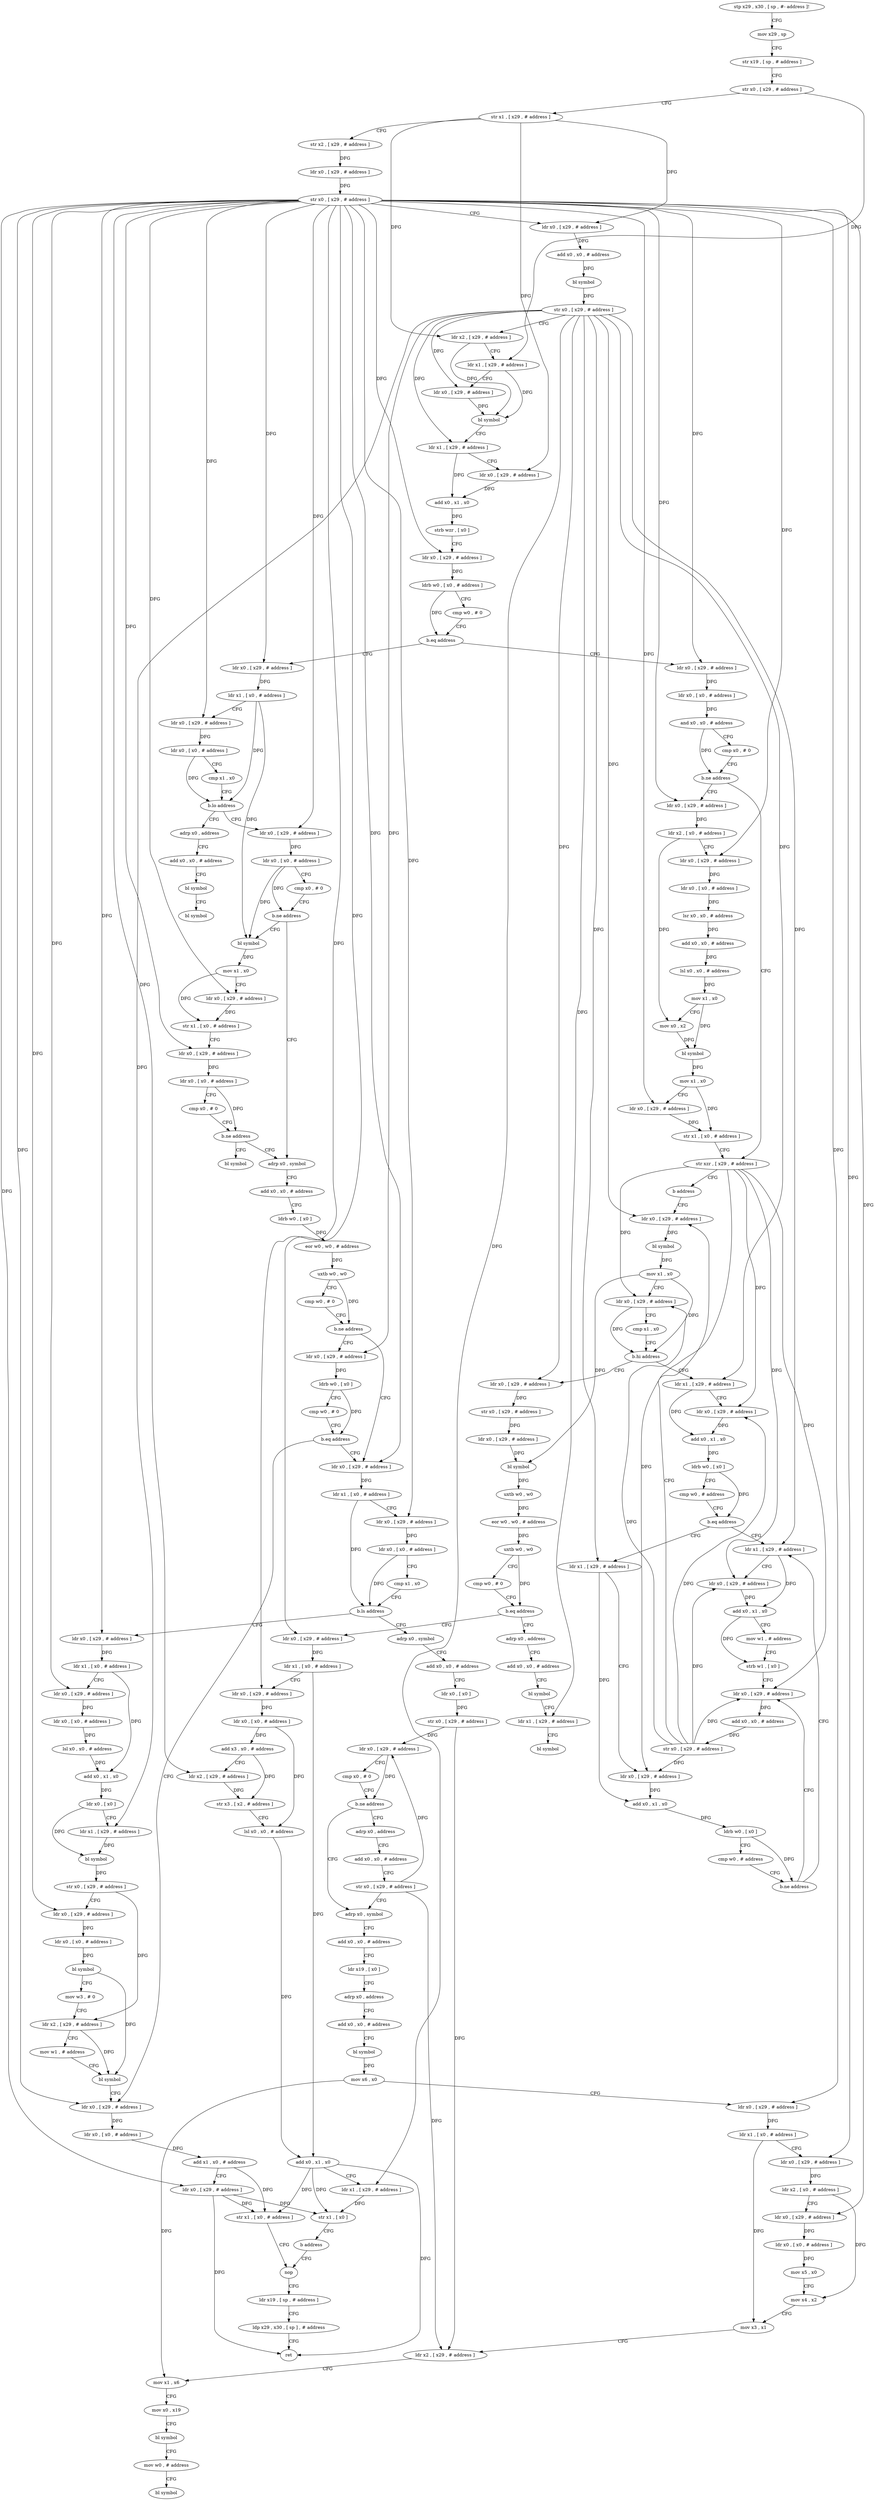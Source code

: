 digraph "func" {
"4219788" [label = "stp x29 , x30 , [ sp , #- address ]!" ]
"4219792" [label = "mov x29 , sp" ]
"4219796" [label = "str x19 , [ sp , # address ]" ]
"4219800" [label = "str x0 , [ x29 , # address ]" ]
"4219804" [label = "str x1 , [ x29 , # address ]" ]
"4219808" [label = "str x2 , [ x29 , # address ]" ]
"4219812" [label = "ldr x0 , [ x29 , # address ]" ]
"4219816" [label = "str x0 , [ x29 , # address ]" ]
"4219820" [label = "ldr x0 , [ x29 , # address ]" ]
"4219824" [label = "add x0 , x0 , # address" ]
"4219828" [label = "bl symbol" ]
"4219832" [label = "str x0 , [ x29 , # address ]" ]
"4219836" [label = "ldr x2 , [ x29 , # address ]" ]
"4219840" [label = "ldr x1 , [ x29 , # address ]" ]
"4219844" [label = "ldr x0 , [ x29 , # address ]" ]
"4219848" [label = "bl symbol" ]
"4219852" [label = "ldr x1 , [ x29 , # address ]" ]
"4219856" [label = "ldr x0 , [ x29 , # address ]" ]
"4219860" [label = "add x0 , x1 , x0" ]
"4219864" [label = "strb wzr , [ x0 ]" ]
"4219868" [label = "ldr x0 , [ x29 , # address ]" ]
"4219872" [label = "ldrb w0 , [ x0 , # address ]" ]
"4219876" [label = "cmp w0 , # 0" ]
"4219880" [label = "b.eq address" ]
"4220172" [label = "ldr x0 , [ x29 , # address ]" ]
"4219884" [label = "ldr x0 , [ x29 , # address ]" ]
"4220176" [label = "ldr x1 , [ x0 , # address ]" ]
"4220180" [label = "ldr x0 , [ x29 , # address ]" ]
"4220184" [label = "ldr x0 , [ x0 , # address ]" ]
"4220188" [label = "cmp x1 , x0" ]
"4220192" [label = "b.lo address" ]
"4220212" [label = "ldr x0 , [ x29 , # address ]" ]
"4220196" [label = "adrp x0 , address" ]
"4219888" [label = "ldr x0 , [ x0 , # address ]" ]
"4219892" [label = "and x0 , x0 , # address" ]
"4219896" [label = "cmp x0 , # 0" ]
"4219900" [label = "b.ne address" ]
"4219956" [label = "str xzr , [ x29 , # address ]" ]
"4219904" [label = "ldr x0 , [ x29 , # address ]" ]
"4220216" [label = "ldr x0 , [ x0 , # address ]" ]
"4220220" [label = "cmp x0 , # 0" ]
"4220224" [label = "b.ne address" ]
"4220264" [label = "adrp x0 , symbol" ]
"4220228" [label = "bl symbol" ]
"4220200" [label = "add x0 , x0 , # address" ]
"4220204" [label = "bl symbol" ]
"4220208" [label = "bl symbol" ]
"4219960" [label = "b address" ]
"4220044" [label = "ldr x0 , [ x29 , # address ]" ]
"4219908" [label = "ldr x2 , [ x0 , # address ]" ]
"4219912" [label = "ldr x0 , [ x29 , # address ]" ]
"4219916" [label = "ldr x0 , [ x0 , # address ]" ]
"4219920" [label = "lsr x0 , x0 , # address" ]
"4219924" [label = "add x0 , x0 , # address" ]
"4219928" [label = "lsl x0 , x0 , # address" ]
"4219932" [label = "mov x1 , x0" ]
"4219936" [label = "mov x0 , x2" ]
"4219940" [label = "bl symbol" ]
"4219944" [label = "mov x1 , x0" ]
"4219948" [label = "ldr x0 , [ x29 , # address ]" ]
"4219952" [label = "str x1 , [ x0 , # address ]" ]
"4220268" [label = "add x0 , x0 , # address" ]
"4220272" [label = "ldrb w0 , [ x0 ]" ]
"4220276" [label = "eor w0 , w0 , # address" ]
"4220280" [label = "uxtb w0 , w0" ]
"4220284" [label = "cmp w0 , # 0" ]
"4220288" [label = "b.ne address" ]
"4220308" [label = "ldr x0 , [ x29 , # address ]" ]
"4220292" [label = "ldr x0 , [ x29 , # address ]" ]
"4220232" [label = "mov x1 , x0" ]
"4220236" [label = "ldr x0 , [ x29 , # address ]" ]
"4220240" [label = "str x1 , [ x0 , # address ]" ]
"4220244" [label = "ldr x0 , [ x29 , # address ]" ]
"4220248" [label = "ldr x0 , [ x0 , # address ]" ]
"4220252" [label = "cmp x0 , # 0" ]
"4220256" [label = "b.ne address" ]
"4220260" [label = "bl symbol" ]
"4220048" [label = "bl symbol" ]
"4220052" [label = "mov x1 , x0" ]
"4220056" [label = "ldr x0 , [ x29 , # address ]" ]
"4220060" [label = "cmp x1 , x0" ]
"4220064" [label = "b.hi address" ]
"4219964" [label = "ldr x1 , [ x29 , # address ]" ]
"4220068" [label = "ldr x0 , [ x29 , # address ]" ]
"4220312" [label = "ldr x1 , [ x0 , # address ]" ]
"4220316" [label = "ldr x0 , [ x29 , # address ]" ]
"4220320" [label = "ldr x0 , [ x0 , # address ]" ]
"4220324" [label = "cmp x1 , x0" ]
"4220328" [label = "b.ls address" ]
"4220460" [label = "ldr x0 , [ x29 , # address ]" ]
"4220332" [label = "adrp x0 , symbol" ]
"4220296" [label = "ldrb w0 , [ x0 ]" ]
"4220300" [label = "cmp w0 , # 0" ]
"4220304" [label = "b.eq address" ]
"4220528" [label = "ldr x0 , [ x29 , # address ]" ]
"4219968" [label = "ldr x0 , [ x29 , # address ]" ]
"4219972" [label = "add x0 , x1 , x0" ]
"4219976" [label = "ldrb w0 , [ x0 ]" ]
"4219980" [label = "cmp w0 , # address" ]
"4219984" [label = "b.eq address" ]
"4220012" [label = "ldr x1 , [ x29 , # address ]" ]
"4219988" [label = "ldr x1 , [ x29 , # address ]" ]
"4220072" [label = "str x0 , [ x29 , # address ]" ]
"4220076" [label = "ldr x0 , [ x29 , # address ]" ]
"4220080" [label = "bl symbol" ]
"4220084" [label = "uxtb w0 , w0" ]
"4220088" [label = "eor w0 , w0 , # address" ]
"4220092" [label = "uxtb w0 , w0" ]
"4220096" [label = "cmp w0 , # 0" ]
"4220100" [label = "b.eq address" ]
"4220124" [label = "ldr x0 , [ x29 , # address ]" ]
"4220104" [label = "adrp x0 , address" ]
"4220464" [label = "ldr x1 , [ x0 , # address ]" ]
"4220468" [label = "ldr x0 , [ x29 , # address ]" ]
"4220472" [label = "ldr x0 , [ x0 , # address ]" ]
"4220476" [label = "lsl x0 , x0 , # address" ]
"4220480" [label = "add x0 , x1 , x0" ]
"4220484" [label = "ldr x0 , [ x0 ]" ]
"4220488" [label = "ldr x1 , [ x29 , # address ]" ]
"4220492" [label = "bl symbol" ]
"4220496" [label = "str x0 , [ x29 , # address ]" ]
"4220500" [label = "ldr x0 , [ x29 , # address ]" ]
"4220504" [label = "ldr x0 , [ x0 , # address ]" ]
"4220508" [label = "bl symbol" ]
"4220512" [label = "mov w3 , # 0" ]
"4220516" [label = "ldr x2 , [ x29 , # address ]" ]
"4220520" [label = "mov w1 , # address" ]
"4220524" [label = "bl symbol" ]
"4220336" [label = "add x0 , x0 , # address" ]
"4220340" [label = "ldr x0 , [ x0 ]" ]
"4220344" [label = "str x0 , [ x29 , # address ]" ]
"4220348" [label = "ldr x0 , [ x29 , # address ]" ]
"4220352" [label = "cmp x0 , # 0" ]
"4220356" [label = "b.ne address" ]
"4220372" [label = "adrp x0 , symbol" ]
"4220360" [label = "adrp x0 , address" ]
"4220532" [label = "ldr x0 , [ x0 , # address ]" ]
"4220536" [label = "add x1 , x0 , # address" ]
"4220540" [label = "ldr x0 , [ x29 , # address ]" ]
"4220544" [label = "str x1 , [ x0 , # address ]" ]
"4220548" [label = "nop" ]
"4220016" [label = "ldr x0 , [ x29 , # address ]" ]
"4220020" [label = "add x0 , x1 , x0" ]
"4220024" [label = "mov w1 , # address" ]
"4220028" [label = "strb w1 , [ x0 ]" ]
"4220032" [label = "ldr x0 , [ x29 , # address ]" ]
"4219992" [label = "ldr x0 , [ x29 , # address ]" ]
"4219996" [label = "add x0 , x1 , x0" ]
"4220000" [label = "ldrb w0 , [ x0 ]" ]
"4220004" [label = "cmp w0 , # address" ]
"4220008" [label = "b.ne address" ]
"4220128" [label = "ldr x1 , [ x0 , # address ]" ]
"4220132" [label = "ldr x0 , [ x29 , # address ]" ]
"4220136" [label = "ldr x0 , [ x0 , # address ]" ]
"4220140" [label = "add x3 , x0 , # address" ]
"4220144" [label = "ldr x2 , [ x29 , # address ]" ]
"4220148" [label = "str x3 , [ x2 , # address ]" ]
"4220152" [label = "lsl x0 , x0 , # address" ]
"4220156" [label = "add x0 , x1 , x0" ]
"4220160" [label = "ldr x1 , [ x29 , # address ]" ]
"4220164" [label = "str x1 , [ x0 ]" ]
"4220168" [label = "b address" ]
"4220108" [label = "add x0 , x0 , # address" ]
"4220112" [label = "bl symbol" ]
"4220116" [label = "ldr x1 , [ x29 , # address ]" ]
"4220120" [label = "bl symbol" ]
"4220376" [label = "add x0 , x0 , # address" ]
"4220380" [label = "ldr x19 , [ x0 ]" ]
"4220384" [label = "adrp x0 , address" ]
"4220388" [label = "add x0 , x0 , # address" ]
"4220392" [label = "bl symbol" ]
"4220396" [label = "mov x6 , x0" ]
"4220400" [label = "ldr x0 , [ x29 , # address ]" ]
"4220404" [label = "ldr x1 , [ x0 , # address ]" ]
"4220408" [label = "ldr x0 , [ x29 , # address ]" ]
"4220412" [label = "ldr x2 , [ x0 , # address ]" ]
"4220416" [label = "ldr x0 , [ x29 , # address ]" ]
"4220420" [label = "ldr x0 , [ x0 , # address ]" ]
"4220424" [label = "mov x5 , x0" ]
"4220428" [label = "mov x4 , x2" ]
"4220432" [label = "mov x3 , x1" ]
"4220436" [label = "ldr x2 , [ x29 , # address ]" ]
"4220440" [label = "mov x1 , x6" ]
"4220444" [label = "mov x0 , x19" ]
"4220448" [label = "bl symbol" ]
"4220452" [label = "mov w0 , # address" ]
"4220456" [label = "bl symbol" ]
"4220364" [label = "add x0 , x0 , # address" ]
"4220368" [label = "str x0 , [ x29 , # address ]" ]
"4220036" [label = "add x0 , x0 , # address" ]
"4220040" [label = "str x0 , [ x29 , # address ]" ]
"4220552" [label = "ldr x19 , [ sp , # address ]" ]
"4220556" [label = "ldp x29 , x30 , [ sp ] , # address" ]
"4220560" [label = "ret" ]
"4219788" -> "4219792" [ label = "CFG" ]
"4219792" -> "4219796" [ label = "CFG" ]
"4219796" -> "4219800" [ label = "CFG" ]
"4219800" -> "4219804" [ label = "CFG" ]
"4219800" -> "4219840" [ label = "DFG" ]
"4219804" -> "4219808" [ label = "CFG" ]
"4219804" -> "4219820" [ label = "DFG" ]
"4219804" -> "4219836" [ label = "DFG" ]
"4219804" -> "4219856" [ label = "DFG" ]
"4219808" -> "4219812" [ label = "DFG" ]
"4219812" -> "4219816" [ label = "DFG" ]
"4219816" -> "4219820" [ label = "CFG" ]
"4219816" -> "4219868" [ label = "DFG" ]
"4219816" -> "4220172" [ label = "DFG" ]
"4219816" -> "4220180" [ label = "DFG" ]
"4219816" -> "4219884" [ label = "DFG" ]
"4219816" -> "4220212" [ label = "DFG" ]
"4219816" -> "4219904" [ label = "DFG" ]
"4219816" -> "4219912" [ label = "DFG" ]
"4219816" -> "4219948" [ label = "DFG" ]
"4219816" -> "4220236" [ label = "DFG" ]
"4219816" -> "4220244" [ label = "DFG" ]
"4219816" -> "4220308" [ label = "DFG" ]
"4219816" -> "4220316" [ label = "DFG" ]
"4219816" -> "4220460" [ label = "DFG" ]
"4219816" -> "4220468" [ label = "DFG" ]
"4219816" -> "4220500" [ label = "DFG" ]
"4219816" -> "4220528" [ label = "DFG" ]
"4219816" -> "4220540" [ label = "DFG" ]
"4219816" -> "4220124" [ label = "DFG" ]
"4219816" -> "4220132" [ label = "DFG" ]
"4219816" -> "4220144" [ label = "DFG" ]
"4219816" -> "4220400" [ label = "DFG" ]
"4219816" -> "4220408" [ label = "DFG" ]
"4219816" -> "4220416" [ label = "DFG" ]
"4219820" -> "4219824" [ label = "DFG" ]
"4219824" -> "4219828" [ label = "DFG" ]
"4219828" -> "4219832" [ label = "DFG" ]
"4219832" -> "4219836" [ label = "CFG" ]
"4219832" -> "4219844" [ label = "DFG" ]
"4219832" -> "4219852" [ label = "DFG" ]
"4219832" -> "4220044" [ label = "DFG" ]
"4219832" -> "4220292" [ label = "DFG" ]
"4219832" -> "4219964" [ label = "DFG" ]
"4219832" -> "4220068" [ label = "DFG" ]
"4219832" -> "4220488" [ label = "DFG" ]
"4219832" -> "4220012" [ label = "DFG" ]
"4219832" -> "4219988" [ label = "DFG" ]
"4219832" -> "4220160" [ label = "DFG" ]
"4219832" -> "4220116" [ label = "DFG" ]
"4219836" -> "4219840" [ label = "CFG" ]
"4219836" -> "4219848" [ label = "DFG" ]
"4219840" -> "4219844" [ label = "CFG" ]
"4219840" -> "4219848" [ label = "DFG" ]
"4219844" -> "4219848" [ label = "DFG" ]
"4219848" -> "4219852" [ label = "CFG" ]
"4219852" -> "4219856" [ label = "CFG" ]
"4219852" -> "4219860" [ label = "DFG" ]
"4219856" -> "4219860" [ label = "DFG" ]
"4219860" -> "4219864" [ label = "DFG" ]
"4219864" -> "4219868" [ label = "CFG" ]
"4219868" -> "4219872" [ label = "DFG" ]
"4219872" -> "4219876" [ label = "CFG" ]
"4219872" -> "4219880" [ label = "DFG" ]
"4219876" -> "4219880" [ label = "CFG" ]
"4219880" -> "4220172" [ label = "CFG" ]
"4219880" -> "4219884" [ label = "CFG" ]
"4220172" -> "4220176" [ label = "DFG" ]
"4219884" -> "4219888" [ label = "DFG" ]
"4220176" -> "4220180" [ label = "CFG" ]
"4220176" -> "4220192" [ label = "DFG" ]
"4220176" -> "4220228" [ label = "DFG" ]
"4220180" -> "4220184" [ label = "DFG" ]
"4220184" -> "4220188" [ label = "CFG" ]
"4220184" -> "4220192" [ label = "DFG" ]
"4220188" -> "4220192" [ label = "CFG" ]
"4220192" -> "4220212" [ label = "CFG" ]
"4220192" -> "4220196" [ label = "CFG" ]
"4220212" -> "4220216" [ label = "DFG" ]
"4220196" -> "4220200" [ label = "CFG" ]
"4219888" -> "4219892" [ label = "DFG" ]
"4219892" -> "4219896" [ label = "CFG" ]
"4219892" -> "4219900" [ label = "DFG" ]
"4219896" -> "4219900" [ label = "CFG" ]
"4219900" -> "4219956" [ label = "CFG" ]
"4219900" -> "4219904" [ label = "CFG" ]
"4219956" -> "4219960" [ label = "CFG" ]
"4219956" -> "4220056" [ label = "DFG" ]
"4219956" -> "4219968" [ label = "DFG" ]
"4219956" -> "4220016" [ label = "DFG" ]
"4219956" -> "4219992" [ label = "DFG" ]
"4219956" -> "4220032" [ label = "DFG" ]
"4219904" -> "4219908" [ label = "DFG" ]
"4220216" -> "4220220" [ label = "CFG" ]
"4220216" -> "4220224" [ label = "DFG" ]
"4220216" -> "4220228" [ label = "DFG" ]
"4220220" -> "4220224" [ label = "CFG" ]
"4220224" -> "4220264" [ label = "CFG" ]
"4220224" -> "4220228" [ label = "CFG" ]
"4220264" -> "4220268" [ label = "CFG" ]
"4220228" -> "4220232" [ label = "DFG" ]
"4220200" -> "4220204" [ label = "CFG" ]
"4220204" -> "4220208" [ label = "CFG" ]
"4219960" -> "4220044" [ label = "CFG" ]
"4220044" -> "4220048" [ label = "DFG" ]
"4219908" -> "4219912" [ label = "CFG" ]
"4219908" -> "4219936" [ label = "DFG" ]
"4219912" -> "4219916" [ label = "DFG" ]
"4219916" -> "4219920" [ label = "DFG" ]
"4219920" -> "4219924" [ label = "DFG" ]
"4219924" -> "4219928" [ label = "DFG" ]
"4219928" -> "4219932" [ label = "DFG" ]
"4219932" -> "4219936" [ label = "CFG" ]
"4219932" -> "4219940" [ label = "DFG" ]
"4219936" -> "4219940" [ label = "DFG" ]
"4219940" -> "4219944" [ label = "DFG" ]
"4219944" -> "4219948" [ label = "CFG" ]
"4219944" -> "4219952" [ label = "DFG" ]
"4219948" -> "4219952" [ label = "DFG" ]
"4219952" -> "4219956" [ label = "CFG" ]
"4220268" -> "4220272" [ label = "CFG" ]
"4220272" -> "4220276" [ label = "DFG" ]
"4220276" -> "4220280" [ label = "DFG" ]
"4220280" -> "4220284" [ label = "CFG" ]
"4220280" -> "4220288" [ label = "DFG" ]
"4220284" -> "4220288" [ label = "CFG" ]
"4220288" -> "4220308" [ label = "CFG" ]
"4220288" -> "4220292" [ label = "CFG" ]
"4220308" -> "4220312" [ label = "DFG" ]
"4220292" -> "4220296" [ label = "DFG" ]
"4220232" -> "4220236" [ label = "CFG" ]
"4220232" -> "4220240" [ label = "DFG" ]
"4220236" -> "4220240" [ label = "DFG" ]
"4220240" -> "4220244" [ label = "CFG" ]
"4220244" -> "4220248" [ label = "DFG" ]
"4220248" -> "4220252" [ label = "CFG" ]
"4220248" -> "4220256" [ label = "DFG" ]
"4220252" -> "4220256" [ label = "CFG" ]
"4220256" -> "4220264" [ label = "CFG" ]
"4220256" -> "4220260" [ label = "CFG" ]
"4220048" -> "4220052" [ label = "DFG" ]
"4220052" -> "4220056" [ label = "CFG" ]
"4220052" -> "4220064" [ label = "DFG" ]
"4220052" -> "4220080" [ label = "DFG" ]
"4220056" -> "4220060" [ label = "CFG" ]
"4220056" -> "4220064" [ label = "DFG" ]
"4220060" -> "4220064" [ label = "CFG" ]
"4220064" -> "4219964" [ label = "CFG" ]
"4220064" -> "4220068" [ label = "CFG" ]
"4219964" -> "4219968" [ label = "CFG" ]
"4219964" -> "4219972" [ label = "DFG" ]
"4220068" -> "4220072" [ label = "DFG" ]
"4220312" -> "4220316" [ label = "CFG" ]
"4220312" -> "4220328" [ label = "DFG" ]
"4220316" -> "4220320" [ label = "DFG" ]
"4220320" -> "4220324" [ label = "CFG" ]
"4220320" -> "4220328" [ label = "DFG" ]
"4220324" -> "4220328" [ label = "CFG" ]
"4220328" -> "4220460" [ label = "CFG" ]
"4220328" -> "4220332" [ label = "CFG" ]
"4220460" -> "4220464" [ label = "DFG" ]
"4220332" -> "4220336" [ label = "CFG" ]
"4220296" -> "4220300" [ label = "CFG" ]
"4220296" -> "4220304" [ label = "DFG" ]
"4220300" -> "4220304" [ label = "CFG" ]
"4220304" -> "4220528" [ label = "CFG" ]
"4220304" -> "4220308" [ label = "CFG" ]
"4220528" -> "4220532" [ label = "DFG" ]
"4219968" -> "4219972" [ label = "DFG" ]
"4219972" -> "4219976" [ label = "DFG" ]
"4219976" -> "4219980" [ label = "CFG" ]
"4219976" -> "4219984" [ label = "DFG" ]
"4219980" -> "4219984" [ label = "CFG" ]
"4219984" -> "4220012" [ label = "CFG" ]
"4219984" -> "4219988" [ label = "CFG" ]
"4220012" -> "4220016" [ label = "CFG" ]
"4220012" -> "4220020" [ label = "DFG" ]
"4219988" -> "4219992" [ label = "CFG" ]
"4219988" -> "4219996" [ label = "DFG" ]
"4220072" -> "4220076" [ label = "DFG" ]
"4220076" -> "4220080" [ label = "DFG" ]
"4220080" -> "4220084" [ label = "DFG" ]
"4220084" -> "4220088" [ label = "DFG" ]
"4220088" -> "4220092" [ label = "DFG" ]
"4220092" -> "4220096" [ label = "CFG" ]
"4220092" -> "4220100" [ label = "DFG" ]
"4220096" -> "4220100" [ label = "CFG" ]
"4220100" -> "4220124" [ label = "CFG" ]
"4220100" -> "4220104" [ label = "CFG" ]
"4220124" -> "4220128" [ label = "DFG" ]
"4220104" -> "4220108" [ label = "CFG" ]
"4220464" -> "4220468" [ label = "CFG" ]
"4220464" -> "4220480" [ label = "DFG" ]
"4220468" -> "4220472" [ label = "DFG" ]
"4220472" -> "4220476" [ label = "DFG" ]
"4220476" -> "4220480" [ label = "DFG" ]
"4220480" -> "4220484" [ label = "DFG" ]
"4220484" -> "4220488" [ label = "CFG" ]
"4220484" -> "4220492" [ label = "DFG" ]
"4220488" -> "4220492" [ label = "DFG" ]
"4220492" -> "4220496" [ label = "DFG" ]
"4220496" -> "4220500" [ label = "CFG" ]
"4220496" -> "4220516" [ label = "DFG" ]
"4220500" -> "4220504" [ label = "DFG" ]
"4220504" -> "4220508" [ label = "DFG" ]
"4220508" -> "4220512" [ label = "CFG" ]
"4220508" -> "4220524" [ label = "DFG" ]
"4220512" -> "4220516" [ label = "CFG" ]
"4220516" -> "4220520" [ label = "CFG" ]
"4220516" -> "4220524" [ label = "DFG" ]
"4220520" -> "4220524" [ label = "CFG" ]
"4220524" -> "4220528" [ label = "CFG" ]
"4220336" -> "4220340" [ label = "CFG" ]
"4220340" -> "4220344" [ label = "DFG" ]
"4220344" -> "4220348" [ label = "DFG" ]
"4220344" -> "4220436" [ label = "DFG" ]
"4220348" -> "4220352" [ label = "CFG" ]
"4220348" -> "4220356" [ label = "DFG" ]
"4220352" -> "4220356" [ label = "CFG" ]
"4220356" -> "4220372" [ label = "CFG" ]
"4220356" -> "4220360" [ label = "CFG" ]
"4220372" -> "4220376" [ label = "CFG" ]
"4220360" -> "4220364" [ label = "CFG" ]
"4220532" -> "4220536" [ label = "DFG" ]
"4220536" -> "4220540" [ label = "CFG" ]
"4220536" -> "4220544" [ label = "DFG" ]
"4220540" -> "4220544" [ label = "DFG" ]
"4220540" -> "4220164" [ label = "DFG" ]
"4220540" -> "4220560" [ label = "DFG" ]
"4220544" -> "4220548" [ label = "CFG" ]
"4220548" -> "4220552" [ label = "CFG" ]
"4220016" -> "4220020" [ label = "DFG" ]
"4220020" -> "4220024" [ label = "CFG" ]
"4220020" -> "4220028" [ label = "DFG" ]
"4220024" -> "4220028" [ label = "CFG" ]
"4220028" -> "4220032" [ label = "CFG" ]
"4220032" -> "4220036" [ label = "DFG" ]
"4219992" -> "4219996" [ label = "DFG" ]
"4219996" -> "4220000" [ label = "DFG" ]
"4220000" -> "4220004" [ label = "CFG" ]
"4220000" -> "4220008" [ label = "DFG" ]
"4220004" -> "4220008" [ label = "CFG" ]
"4220008" -> "4220032" [ label = "CFG" ]
"4220008" -> "4220012" [ label = "CFG" ]
"4220128" -> "4220132" [ label = "CFG" ]
"4220128" -> "4220156" [ label = "DFG" ]
"4220132" -> "4220136" [ label = "DFG" ]
"4220136" -> "4220140" [ label = "DFG" ]
"4220136" -> "4220152" [ label = "DFG" ]
"4220140" -> "4220144" [ label = "CFG" ]
"4220140" -> "4220148" [ label = "DFG" ]
"4220144" -> "4220148" [ label = "DFG" ]
"4220148" -> "4220152" [ label = "CFG" ]
"4220152" -> "4220156" [ label = "DFG" ]
"4220156" -> "4220160" [ label = "CFG" ]
"4220156" -> "4220544" [ label = "DFG" ]
"4220156" -> "4220164" [ label = "DFG" ]
"4220156" -> "4220560" [ label = "DFG" ]
"4220160" -> "4220164" [ label = "DFG" ]
"4220164" -> "4220168" [ label = "CFG" ]
"4220168" -> "4220548" [ label = "CFG" ]
"4220108" -> "4220112" [ label = "CFG" ]
"4220112" -> "4220116" [ label = "CFG" ]
"4220116" -> "4220120" [ label = "CFG" ]
"4220376" -> "4220380" [ label = "CFG" ]
"4220380" -> "4220384" [ label = "CFG" ]
"4220384" -> "4220388" [ label = "CFG" ]
"4220388" -> "4220392" [ label = "CFG" ]
"4220392" -> "4220396" [ label = "DFG" ]
"4220396" -> "4220400" [ label = "CFG" ]
"4220396" -> "4220440" [ label = "DFG" ]
"4220400" -> "4220404" [ label = "DFG" ]
"4220404" -> "4220408" [ label = "CFG" ]
"4220404" -> "4220432" [ label = "DFG" ]
"4220408" -> "4220412" [ label = "DFG" ]
"4220412" -> "4220416" [ label = "CFG" ]
"4220412" -> "4220428" [ label = "DFG" ]
"4220416" -> "4220420" [ label = "DFG" ]
"4220420" -> "4220424" [ label = "DFG" ]
"4220424" -> "4220428" [ label = "CFG" ]
"4220428" -> "4220432" [ label = "CFG" ]
"4220432" -> "4220436" [ label = "CFG" ]
"4220436" -> "4220440" [ label = "CFG" ]
"4220440" -> "4220444" [ label = "CFG" ]
"4220444" -> "4220448" [ label = "CFG" ]
"4220448" -> "4220452" [ label = "CFG" ]
"4220452" -> "4220456" [ label = "CFG" ]
"4220364" -> "4220368" [ label = "CFG" ]
"4220368" -> "4220372" [ label = "CFG" ]
"4220368" -> "4220348" [ label = "DFG" ]
"4220368" -> "4220436" [ label = "DFG" ]
"4220036" -> "4220040" [ label = "DFG" ]
"4220040" -> "4220044" [ label = "CFG" ]
"4220040" -> "4220056" [ label = "DFG" ]
"4220040" -> "4219968" [ label = "DFG" ]
"4220040" -> "4220016" [ label = "DFG" ]
"4220040" -> "4219992" [ label = "DFG" ]
"4220040" -> "4220032" [ label = "DFG" ]
"4220552" -> "4220556" [ label = "CFG" ]
"4220556" -> "4220560" [ label = "CFG" ]
}
